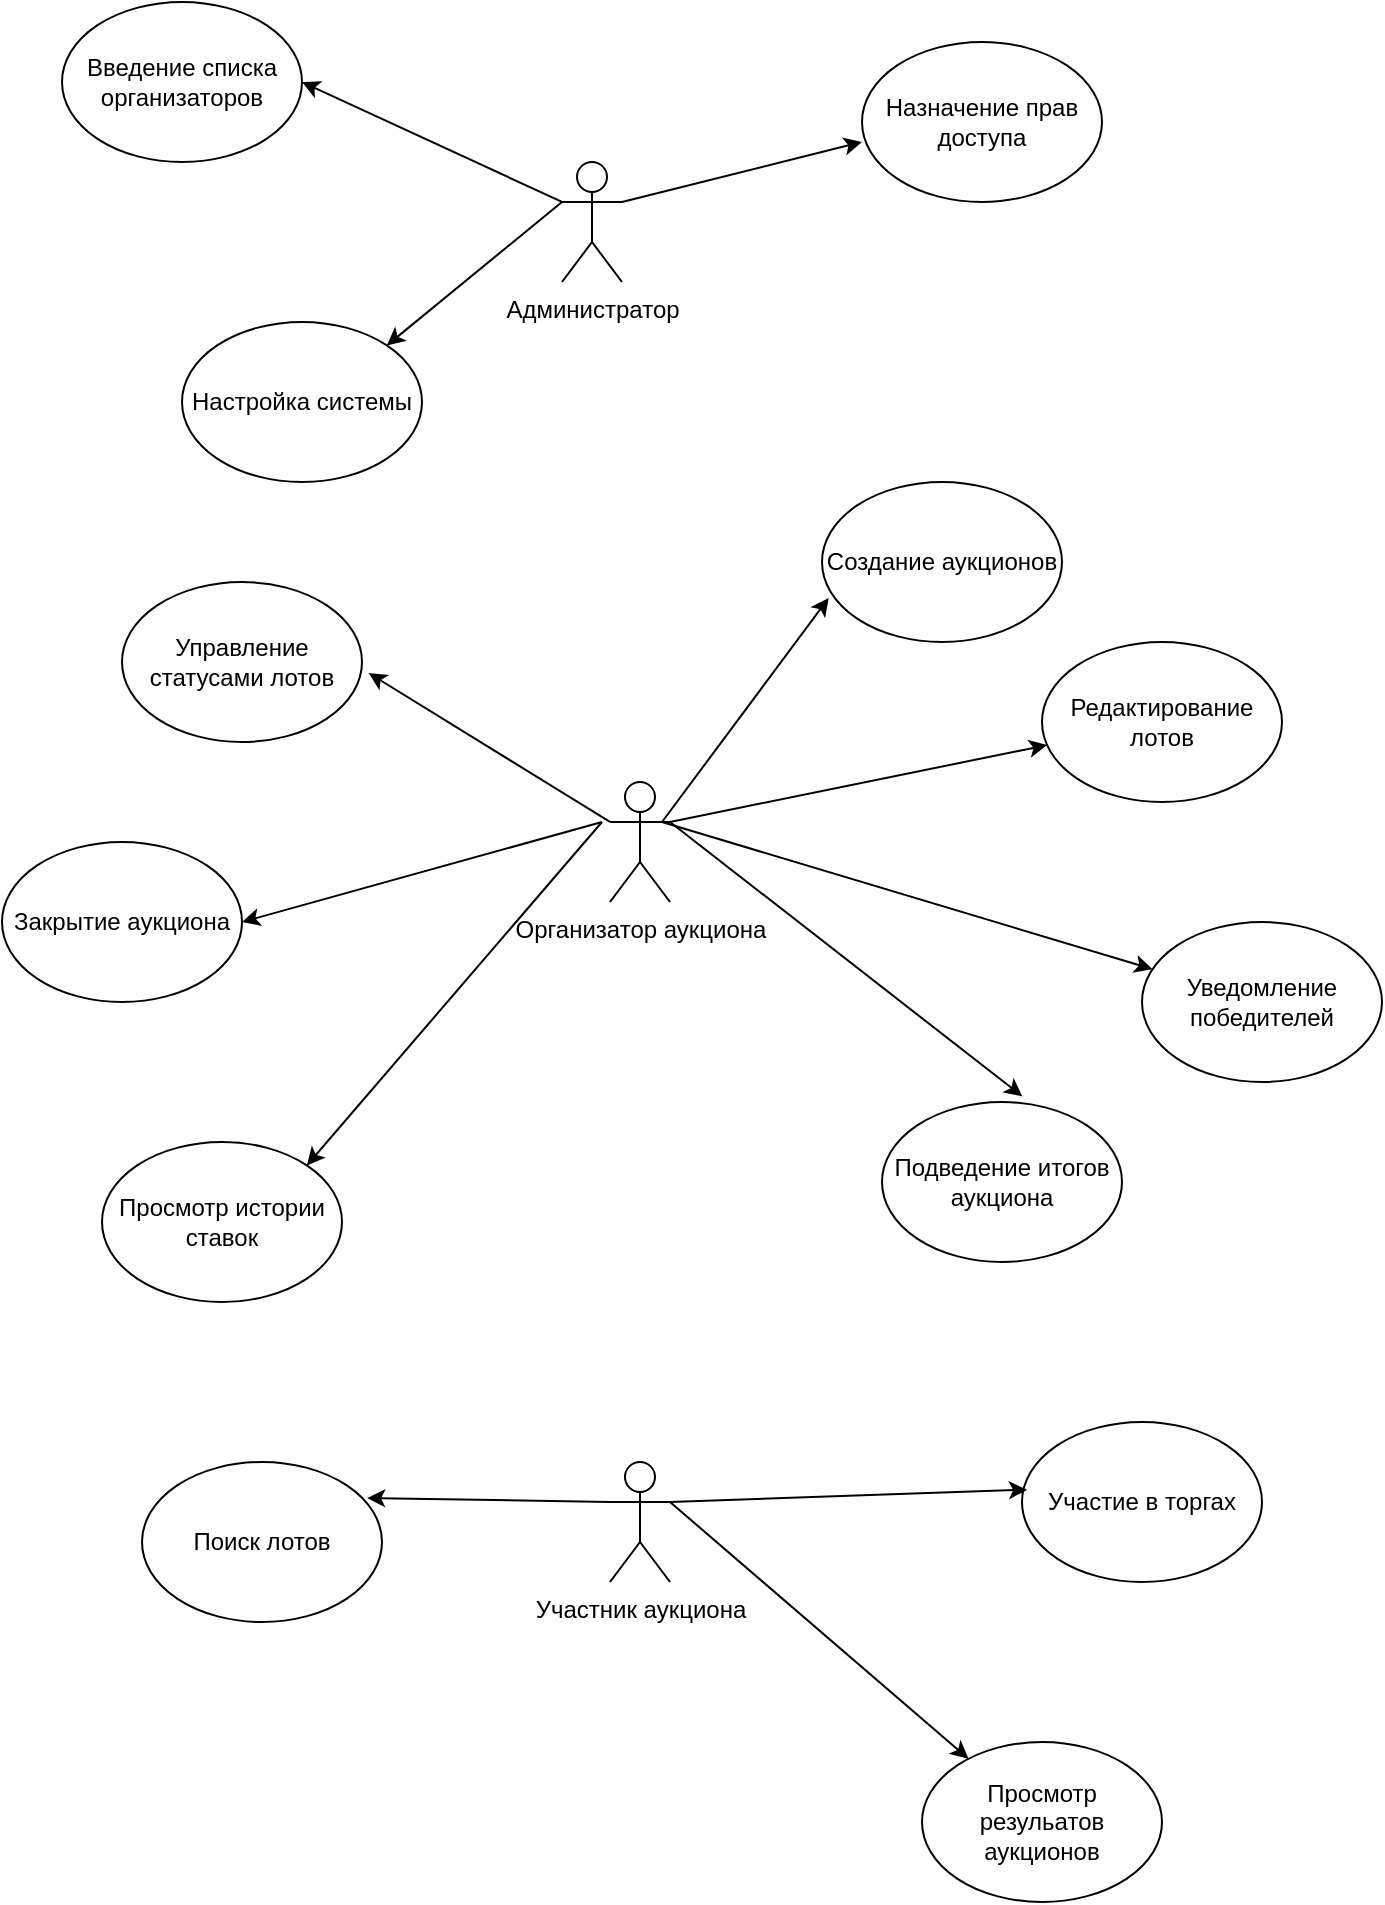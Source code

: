 <mxfile version="26.0.9">
  <diagram name="Страница — 1" id="KcrIV9MB2oeQwhUq8qlb">
    <mxGraphModel dx="1195" dy="737" grid="1" gridSize="10" guides="1" tooltips="1" connect="1" arrows="1" fold="1" page="1" pageScale="1" pageWidth="827" pageHeight="1169" math="0" shadow="0">
      <root>
        <mxCell id="0" />
        <mxCell id="1" parent="0" />
        <mxCell id="me3GiSpQKJ09CW-YVpSj-1" value="Администратор&lt;div&gt;&lt;br&gt;&lt;/div&gt;" style="shape=umlActor;verticalLabelPosition=bottom;verticalAlign=top;html=1;outlineConnect=0;" vertex="1" parent="1">
          <mxGeometry x="360" y="130" width="30" height="60" as="geometry" />
        </mxCell>
        <mxCell id="me3GiSpQKJ09CW-YVpSj-5" value="Введение списка организаторов" style="ellipse;whiteSpace=wrap;html=1;" vertex="1" parent="1">
          <mxGeometry x="110" y="50" width="120" height="80" as="geometry" />
        </mxCell>
        <mxCell id="me3GiSpQKJ09CW-YVpSj-7" value="Назначение прав доступа" style="ellipse;whiteSpace=wrap;html=1;" vertex="1" parent="1">
          <mxGeometry x="510" y="70" width="120" height="80" as="geometry" />
        </mxCell>
        <mxCell id="me3GiSpQKJ09CW-YVpSj-10" value="Настройка системы" style="ellipse;whiteSpace=wrap;html=1;" vertex="1" parent="1">
          <mxGeometry x="170" y="210" width="120" height="80" as="geometry" />
        </mxCell>
        <mxCell id="me3GiSpQKJ09CW-YVpSj-13" value="Организатор аукциона&lt;div&gt;&lt;br&gt;&lt;/div&gt;" style="shape=umlActor;verticalLabelPosition=bottom;verticalAlign=top;html=1;outlineConnect=0;" vertex="1" parent="1">
          <mxGeometry x="384" y="440" width="30" height="60" as="geometry" />
        </mxCell>
        <mxCell id="me3GiSpQKJ09CW-YVpSj-16" value="Создание аукционов" style="ellipse;whiteSpace=wrap;html=1;" vertex="1" parent="1">
          <mxGeometry x="490" y="290" width="120" height="80" as="geometry" />
        </mxCell>
        <mxCell id="me3GiSpQKJ09CW-YVpSj-18" value="Управление статусами лотов" style="ellipse;whiteSpace=wrap;html=1;" vertex="1" parent="1">
          <mxGeometry x="140" y="340" width="120" height="80" as="geometry" />
        </mxCell>
        <mxCell id="me3GiSpQKJ09CW-YVpSj-19" value="Закрытие аукциона" style="ellipse;whiteSpace=wrap;html=1;" vertex="1" parent="1">
          <mxGeometry x="80" y="470" width="120" height="80" as="geometry" />
        </mxCell>
        <mxCell id="me3GiSpQKJ09CW-YVpSj-20" value="Просмотр истории ставок" style="ellipse;whiteSpace=wrap;html=1;" vertex="1" parent="1">
          <mxGeometry x="130" y="620" width="120" height="80" as="geometry" />
        </mxCell>
        <mxCell id="me3GiSpQKJ09CW-YVpSj-21" value="Подведение итогов аукциона" style="ellipse;whiteSpace=wrap;html=1;" vertex="1" parent="1">
          <mxGeometry x="520" y="600" width="120" height="80" as="geometry" />
        </mxCell>
        <mxCell id="me3GiSpQKJ09CW-YVpSj-22" value="Уведомление победителей" style="ellipse;whiteSpace=wrap;html=1;" vertex="1" parent="1">
          <mxGeometry x="650" y="510" width="120" height="80" as="geometry" />
        </mxCell>
        <mxCell id="me3GiSpQKJ09CW-YVpSj-34" value="" style="endArrow=classic;html=1;rounded=0;exitX=0;exitY=0.333;exitDx=0;exitDy=0;exitPerimeter=0;entryX=1;entryY=0;entryDx=0;entryDy=0;" edge="1" parent="1" source="me3GiSpQKJ09CW-YVpSj-1" target="me3GiSpQKJ09CW-YVpSj-10">
          <mxGeometry width="50" height="50" relative="1" as="geometry">
            <mxPoint x="540" y="340" as="sourcePoint" />
            <mxPoint x="590" y="290" as="targetPoint" />
          </mxGeometry>
        </mxCell>
        <mxCell id="me3GiSpQKJ09CW-YVpSj-35" value="" style="endArrow=classic;html=1;rounded=0;exitX=0;exitY=0.333;exitDx=0;exitDy=0;exitPerimeter=0;entryX=1;entryY=0.5;entryDx=0;entryDy=0;" edge="1" parent="1" source="me3GiSpQKJ09CW-YVpSj-1" target="me3GiSpQKJ09CW-YVpSj-5">
          <mxGeometry width="50" height="50" relative="1" as="geometry">
            <mxPoint x="540" y="340" as="sourcePoint" />
            <mxPoint x="590" y="290" as="targetPoint" />
          </mxGeometry>
        </mxCell>
        <mxCell id="me3GiSpQKJ09CW-YVpSj-36" value="" style="endArrow=classic;html=1;rounded=0;entryX=0;entryY=0.625;entryDx=0;entryDy=0;entryPerimeter=0;exitX=1;exitY=0.333;exitDx=0;exitDy=0;exitPerimeter=0;" edge="1" parent="1" source="me3GiSpQKJ09CW-YVpSj-1" target="me3GiSpQKJ09CW-YVpSj-7">
          <mxGeometry width="50" height="50" relative="1" as="geometry">
            <mxPoint x="540" y="340" as="sourcePoint" />
            <mxPoint x="590" y="290" as="targetPoint" />
          </mxGeometry>
        </mxCell>
        <mxCell id="me3GiSpQKJ09CW-YVpSj-38" value="" style="endArrow=classic;html=1;rounded=0;entryX=1.028;entryY=0.569;entryDx=0;entryDy=0;entryPerimeter=0;exitX=0;exitY=0.333;exitDx=0;exitDy=0;exitPerimeter=0;" edge="1" parent="1" source="me3GiSpQKJ09CW-YVpSj-13" target="me3GiSpQKJ09CW-YVpSj-18">
          <mxGeometry width="50" height="50" relative="1" as="geometry">
            <mxPoint x="540" y="510" as="sourcePoint" />
            <mxPoint x="590" y="460" as="targetPoint" />
          </mxGeometry>
        </mxCell>
        <mxCell id="me3GiSpQKJ09CW-YVpSj-39" value="" style="endArrow=classic;html=1;rounded=0;entryX=1;entryY=0.5;entryDx=0;entryDy=0;" edge="1" parent="1" target="me3GiSpQKJ09CW-YVpSj-19">
          <mxGeometry width="50" height="50" relative="1" as="geometry">
            <mxPoint x="380" y="460" as="sourcePoint" />
            <mxPoint x="590" y="460" as="targetPoint" />
          </mxGeometry>
        </mxCell>
        <mxCell id="me3GiSpQKJ09CW-YVpSj-40" value="" style="endArrow=classic;html=1;rounded=0;entryX=1;entryY=0;entryDx=0;entryDy=0;" edge="1" parent="1" target="me3GiSpQKJ09CW-YVpSj-20">
          <mxGeometry width="50" height="50" relative="1" as="geometry">
            <mxPoint x="380" y="460" as="sourcePoint" />
            <mxPoint x="590" y="460" as="targetPoint" />
          </mxGeometry>
        </mxCell>
        <mxCell id="me3GiSpQKJ09CW-YVpSj-41" value="" style="endArrow=classic;html=1;rounded=0;exitX=1;exitY=0.333;exitDx=0;exitDy=0;exitPerimeter=0;entryX=0.585;entryY=-0.035;entryDx=0;entryDy=0;entryPerimeter=0;" edge="1" parent="1" source="me3GiSpQKJ09CW-YVpSj-13" target="me3GiSpQKJ09CW-YVpSj-21">
          <mxGeometry width="50" height="50" relative="1" as="geometry">
            <mxPoint x="540" y="510" as="sourcePoint" />
            <mxPoint x="590" y="460" as="targetPoint" />
          </mxGeometry>
        </mxCell>
        <mxCell id="me3GiSpQKJ09CW-YVpSj-42" value="" style="endArrow=classic;html=1;rounded=0;" edge="1" parent="1" target="me3GiSpQKJ09CW-YVpSj-22">
          <mxGeometry width="50" height="50" relative="1" as="geometry">
            <mxPoint x="410" y="460" as="sourcePoint" />
            <mxPoint x="590" y="460" as="targetPoint" />
          </mxGeometry>
        </mxCell>
        <mxCell id="me3GiSpQKJ09CW-YVpSj-44" value="" style="endArrow=classic;html=1;rounded=0;exitX=1;exitY=0.333;exitDx=0;exitDy=0;exitPerimeter=0;" edge="1" parent="1" source="me3GiSpQKJ09CW-YVpSj-13" target="me3GiSpQKJ09CW-YVpSj-17">
          <mxGeometry width="50" height="50" relative="1" as="geometry">
            <mxPoint x="420" y="460" as="sourcePoint" />
            <mxPoint x="590" y="460" as="targetPoint" />
          </mxGeometry>
        </mxCell>
        <mxCell id="me3GiSpQKJ09CW-YVpSj-17" value="Редактирование лотов" style="ellipse;whiteSpace=wrap;html=1;" vertex="1" parent="1">
          <mxGeometry x="600" y="370" width="120" height="80" as="geometry" />
        </mxCell>
        <mxCell id="me3GiSpQKJ09CW-YVpSj-45" value="" style="endArrow=classic;html=1;rounded=0;entryX=0.028;entryY=0.725;entryDx=0;entryDy=0;entryPerimeter=0;" edge="1" parent="1" target="me3GiSpQKJ09CW-YVpSj-16">
          <mxGeometry width="50" height="50" relative="1" as="geometry">
            <mxPoint x="410" y="460" as="sourcePoint" />
            <mxPoint x="590" y="460" as="targetPoint" />
          </mxGeometry>
        </mxCell>
        <mxCell id="me3GiSpQKJ09CW-YVpSj-46" value="Участник аукциона" style="shape=umlActor;verticalLabelPosition=bottom;verticalAlign=top;html=1;outlineConnect=0;" vertex="1" parent="1">
          <mxGeometry x="384" y="780" width="30" height="60" as="geometry" />
        </mxCell>
        <mxCell id="me3GiSpQKJ09CW-YVpSj-49" value="Поиск лотов" style="ellipse;whiteSpace=wrap;html=1;" vertex="1" parent="1">
          <mxGeometry x="150" y="780" width="120" height="80" as="geometry" />
        </mxCell>
        <mxCell id="me3GiSpQKJ09CW-YVpSj-50" value="Участие в торгах" style="ellipse;whiteSpace=wrap;html=1;" vertex="1" parent="1">
          <mxGeometry x="590" y="760" width="120" height="80" as="geometry" />
        </mxCell>
        <mxCell id="me3GiSpQKJ09CW-YVpSj-51" value="Просмотр резульатов аукционов" style="ellipse;whiteSpace=wrap;html=1;" vertex="1" parent="1">
          <mxGeometry x="540" y="920" width="120" height="80" as="geometry" />
        </mxCell>
        <mxCell id="me3GiSpQKJ09CW-YVpSj-52" value="" style="endArrow=classic;html=1;rounded=0;exitX=0;exitY=0.333;exitDx=0;exitDy=0;exitPerimeter=0;entryX=0.938;entryY=0.225;entryDx=0;entryDy=0;entryPerimeter=0;" edge="1" parent="1" source="me3GiSpQKJ09CW-YVpSj-46" target="me3GiSpQKJ09CW-YVpSj-49">
          <mxGeometry width="50" height="50" relative="1" as="geometry">
            <mxPoint x="540" y="760" as="sourcePoint" />
            <mxPoint x="590" y="710" as="targetPoint" />
          </mxGeometry>
        </mxCell>
        <mxCell id="me3GiSpQKJ09CW-YVpSj-54" value="" style="endArrow=classic;html=1;rounded=0;exitX=1;exitY=0.333;exitDx=0;exitDy=0;exitPerimeter=0;entryX=0.021;entryY=0.423;entryDx=0;entryDy=0;entryPerimeter=0;" edge="1" parent="1" source="me3GiSpQKJ09CW-YVpSj-46" target="me3GiSpQKJ09CW-YVpSj-50">
          <mxGeometry width="50" height="50" relative="1" as="geometry">
            <mxPoint x="540" y="760" as="sourcePoint" />
            <mxPoint x="590" y="770" as="targetPoint" />
          </mxGeometry>
        </mxCell>
        <mxCell id="me3GiSpQKJ09CW-YVpSj-55" value="" style="endArrow=classic;html=1;rounded=0;exitX=1;exitY=0.333;exitDx=0;exitDy=0;exitPerimeter=0;" edge="1" parent="1" source="me3GiSpQKJ09CW-YVpSj-46" target="me3GiSpQKJ09CW-YVpSj-51">
          <mxGeometry width="50" height="50" relative="1" as="geometry">
            <mxPoint x="540" y="760" as="sourcePoint" />
            <mxPoint x="590" y="710" as="targetPoint" />
          </mxGeometry>
        </mxCell>
      </root>
    </mxGraphModel>
  </diagram>
</mxfile>
